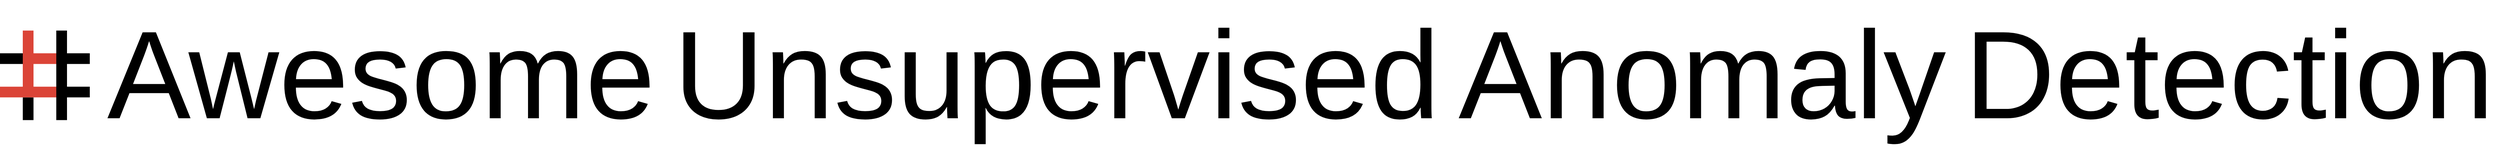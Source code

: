 <mxfile version="13.10.0" type="embed">
    <diagram id="KBg3ck56xpJha67CYVJ8" name="Page-1">
        <mxGraphModel dx="2012" dy="914" grid="1" gridSize="10" guides="1" tooltips="1" connect="1" arrows="1" fold="1" page="1" pageScale="1" pageWidth="850" pageHeight="1100" math="0" shadow="0">
            <root>
                <mxCell id="0"/>
                <mxCell id="1" parent="0"/>
                <mxCell id="2" value="Awesome&lt;font style=&quot;font-size: 100px&quot;&gt; &lt;/font&gt;Unsupervised&lt;font style=&quot;font-size: 100px&quot;&gt; &lt;/font&gt;Anomaly&lt;font style=&quot;font-size: 100px&quot;&gt; &lt;/font&gt;Detection" style="text;html=1;strokeColor=none;fillColor=none;align=left;verticalAlign=middle;whiteSpace=wrap;rounded=0;fontSize=187;spacing=0;" parent="1" vertex="1">
                    <mxGeometry x="200" y="670" width="3570" height="167.5" as="geometry"/>
                </mxCell>
                <mxCell id="3" value="" style="group" parent="1" vertex="1" connectable="0">
                    <mxGeometry x="40" y="686.75" width="134" height="134" as="geometry"/>
                </mxCell>
                <mxCell id="4" value="cv" style="rounded=0;whiteSpace=wrap;html=1;strokeColor=none;fillColor=#000000;" parent="3" vertex="1">
                    <mxGeometry x="34" y="100" width="16" height="34" as="geometry"/>
                </mxCell>
                <mxCell id="5" value="" style="rounded=0;whiteSpace=wrap;html=1;strokeColor=none;fillColor=#000000;" parent="3" vertex="1">
                    <mxGeometry x="84" width="16" height="134" as="geometry"/>
                </mxCell>
                <mxCell id="6" value="" style="rounded=0;whiteSpace=wrap;html=1;direction=south;strokeColor=none;fillColor=#000000;" parent="3" vertex="1">
                    <mxGeometry x="94" y="34" width="40" height="16" as="geometry"/>
                </mxCell>
                <mxCell id="7" value="" style="rounded=0;whiteSpace=wrap;html=1;direction=south;strokeColor=none;fillColor=#000000;" parent="3" vertex="1">
                    <mxGeometry x="84" y="84" width="50" height="16" as="geometry"/>
                </mxCell>
                <mxCell id="8" value="" style="rounded=0;whiteSpace=wrap;html=1;strokeColor=none;fillColor=#DB4437;" parent="3" vertex="1">
                    <mxGeometry x="34" width="16" height="90" as="geometry"/>
                </mxCell>
                <mxCell id="9" value="" style="rounded=0;whiteSpace=wrap;html=1;strokeColor=none;fillColor=#DB4437;direction=south;" parent="3" vertex="1">
                    <mxGeometry y="84" width="84" height="16" as="geometry"/>
                </mxCell>
                <mxCell id="10" value="" style="rounded=0;whiteSpace=wrap;html=1;strokeColor=none;fillColor=#DB4437;direction=south;" parent="3" vertex="1">
                    <mxGeometry x="44" y="34" width="40" height="16" as="geometry"/>
                </mxCell>
                <mxCell id="11" value="" style="rounded=0;whiteSpace=wrap;html=1;direction=south;strokeColor=none;fillColor=#000000;" parent="3" vertex="1">
                    <mxGeometry y="34" width="34" height="16" as="geometry"/>
                </mxCell>
            </root>
        </mxGraphModel>
    </diagram>
</mxfile>
